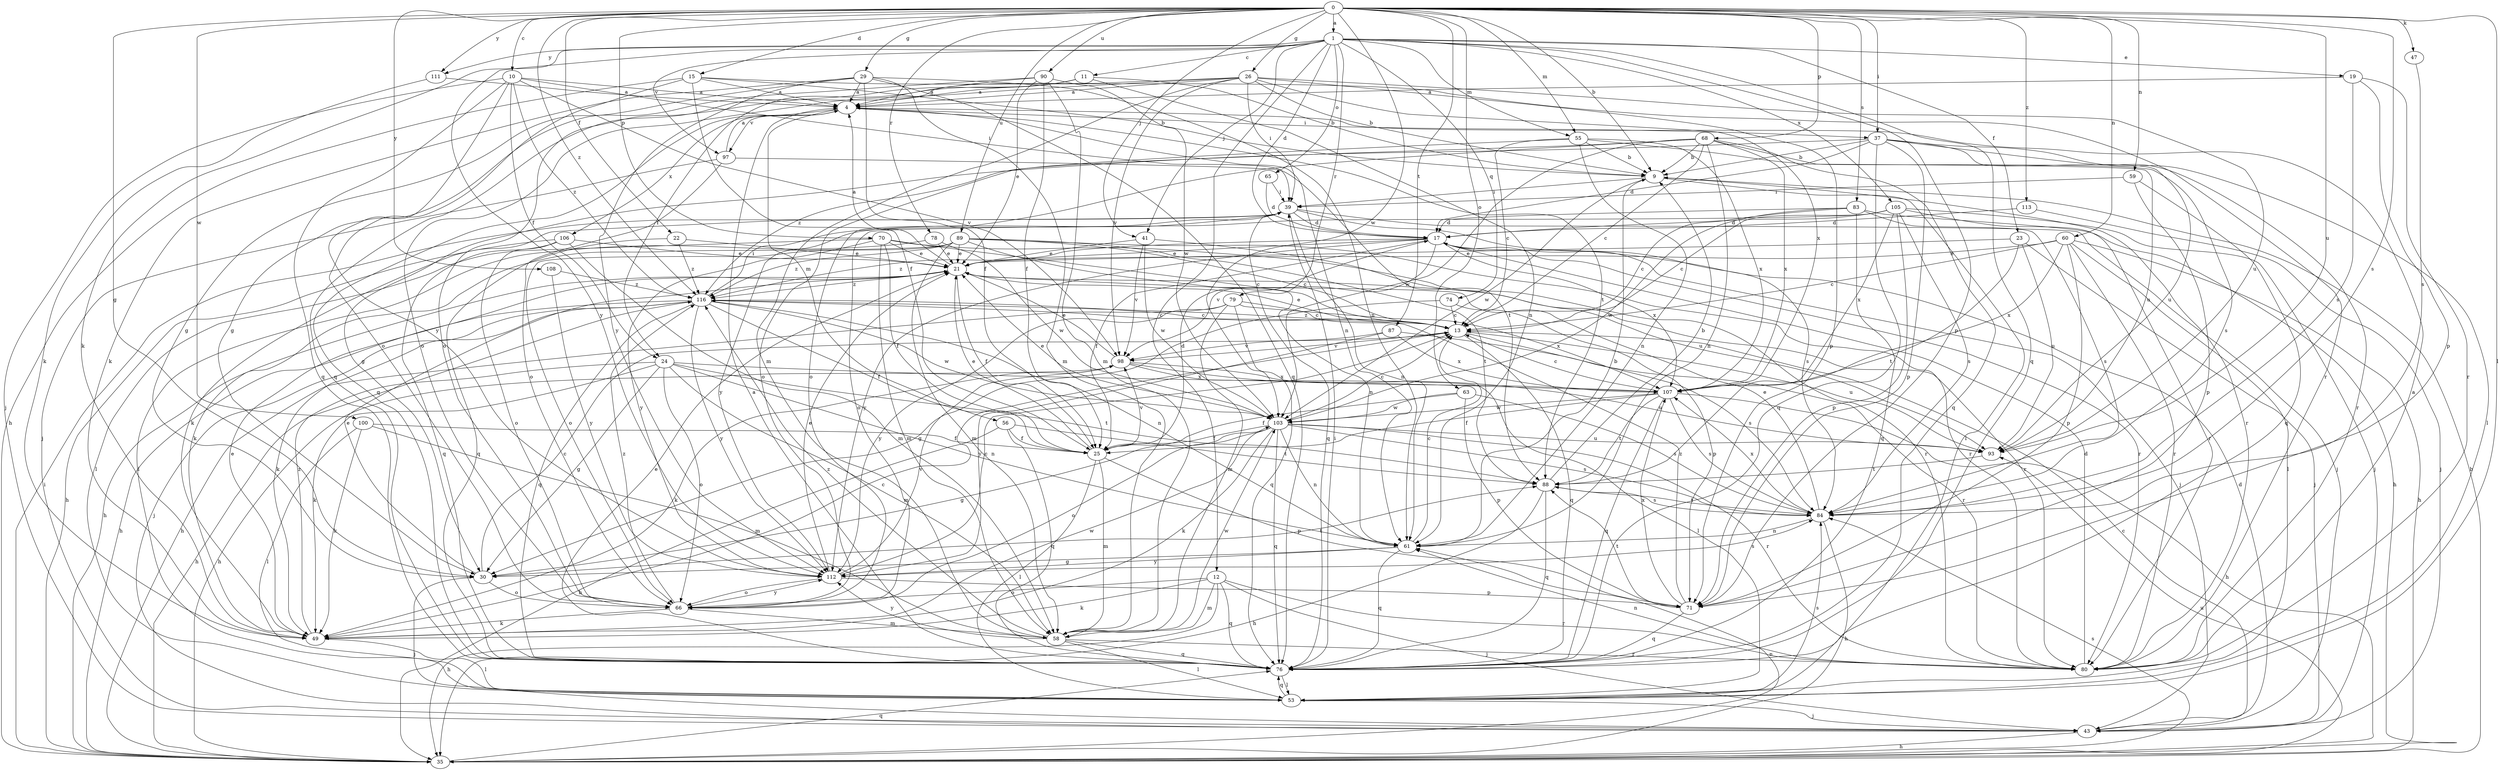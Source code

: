 strict digraph  {
0;
1;
4;
9;
10;
11;
12;
13;
15;
17;
19;
21;
22;
23;
24;
25;
26;
29;
30;
35;
37;
39;
41;
43;
47;
49;
53;
55;
56;
58;
59;
60;
61;
63;
65;
66;
68;
70;
71;
74;
76;
78;
79;
80;
83;
84;
87;
88;
89;
90;
93;
97;
98;
100;
103;
105;
106;
107;
108;
111;
112;
113;
116;
0 -> 1  [label=a];
0 -> 9  [label=b];
0 -> 10  [label=c];
0 -> 15  [label=d];
0 -> 22  [label=f];
0 -> 26  [label=g];
0 -> 29  [label=g];
0 -> 30  [label=g];
0 -> 37  [label=i];
0 -> 41  [label=j];
0 -> 47  [label=k];
0 -> 53  [label=l];
0 -> 55  [label=m];
0 -> 59  [label=n];
0 -> 60  [label=n];
0 -> 63  [label=o];
0 -> 68  [label=p];
0 -> 70  [label=p];
0 -> 78  [label=r];
0 -> 83  [label=s];
0 -> 84  [label=s];
0 -> 87  [label=t];
0 -> 89  [label=u];
0 -> 90  [label=u];
0 -> 93  [label=u];
0 -> 100  [label=w];
0 -> 103  [label=w];
0 -> 108  [label=y];
0 -> 111  [label=y];
0 -> 113  [label=z];
0 -> 116  [label=z];
1 -> 11  [label=c];
1 -> 12  [label=c];
1 -> 17  [label=d];
1 -> 19  [label=e];
1 -> 23  [label=f];
1 -> 41  [label=j];
1 -> 49  [label=k];
1 -> 55  [label=m];
1 -> 65  [label=o];
1 -> 71  [label=p];
1 -> 74  [label=q];
1 -> 76  [label=q];
1 -> 79  [label=r];
1 -> 97  [label=v];
1 -> 105  [label=x];
1 -> 111  [label=y];
1 -> 112  [label=y];
4 -> 37  [label=i];
4 -> 56  [label=m];
4 -> 61  [label=n];
4 -> 76  [label=q];
4 -> 88  [label=t];
4 -> 97  [label=v];
4 -> 106  [label=x];
9 -> 39  [label=i];
9 -> 53  [label=l];
9 -> 80  [label=r];
9 -> 103  [label=w];
10 -> 4  [label=a];
10 -> 24  [label=f];
10 -> 39  [label=i];
10 -> 43  [label=j];
10 -> 76  [label=q];
10 -> 98  [label=v];
10 -> 112  [label=y];
10 -> 116  [label=z];
11 -> 4  [label=a];
11 -> 9  [label=b];
11 -> 24  [label=f];
11 -> 61  [label=n];
11 -> 66  [label=o];
12 -> 35  [label=h];
12 -> 43  [label=j];
12 -> 49  [label=k];
12 -> 58  [label=m];
12 -> 66  [label=o];
12 -> 76  [label=q];
12 -> 80  [label=r];
13 -> 21  [label=e];
13 -> 76  [label=q];
13 -> 84  [label=s];
13 -> 93  [label=u];
13 -> 98  [label=v];
13 -> 116  [label=z];
15 -> 4  [label=a];
15 -> 9  [label=b];
15 -> 25  [label=f];
15 -> 35  [label=h];
15 -> 66  [label=o];
15 -> 80  [label=r];
17 -> 21  [label=e];
17 -> 25  [label=f];
17 -> 43  [label=j];
17 -> 80  [label=r];
17 -> 98  [label=v];
17 -> 107  [label=x];
17 -> 112  [label=y];
17 -> 116  [label=z];
19 -> 4  [label=a];
19 -> 71  [label=p];
19 -> 80  [label=r];
19 -> 84  [label=s];
21 -> 4  [label=a];
21 -> 25  [label=f];
21 -> 35  [label=h];
21 -> 80  [label=r];
21 -> 116  [label=z];
22 -> 21  [label=e];
22 -> 76  [label=q];
22 -> 116  [label=z];
23 -> 21  [label=e];
23 -> 43  [label=j];
23 -> 88  [label=t];
23 -> 93  [label=u];
24 -> 30  [label=g];
24 -> 35  [label=h];
24 -> 49  [label=k];
24 -> 58  [label=m];
24 -> 61  [label=n];
24 -> 66  [label=o];
24 -> 88  [label=t];
24 -> 107  [label=x];
25 -> 17  [label=d];
25 -> 21  [label=e];
25 -> 53  [label=l];
25 -> 58  [label=m];
25 -> 71  [label=p];
25 -> 98  [label=v];
26 -> 4  [label=a];
26 -> 9  [label=b];
26 -> 39  [label=i];
26 -> 58  [label=m];
26 -> 66  [label=o];
26 -> 71  [label=p];
26 -> 76  [label=q];
26 -> 93  [label=u];
26 -> 98  [label=v];
26 -> 107  [label=x];
29 -> 4  [label=a];
29 -> 25  [label=f];
29 -> 30  [label=g];
29 -> 49  [label=k];
29 -> 58  [label=m];
29 -> 61  [label=n];
29 -> 76  [label=q];
29 -> 112  [label=y];
30 -> 13  [label=c];
30 -> 21  [label=e];
30 -> 43  [label=j];
30 -> 66  [label=o];
30 -> 88  [label=t];
35 -> 9  [label=b];
35 -> 39  [label=i];
35 -> 61  [label=n];
35 -> 76  [label=q];
35 -> 84  [label=s];
35 -> 93  [label=u];
37 -> 9  [label=b];
37 -> 17  [label=d];
37 -> 30  [label=g];
37 -> 53  [label=l];
37 -> 71  [label=p];
37 -> 76  [label=q];
37 -> 80  [label=r];
37 -> 93  [label=u];
39 -> 17  [label=d];
39 -> 43  [label=j];
39 -> 49  [label=k];
39 -> 61  [label=n];
39 -> 76  [label=q];
39 -> 84  [label=s];
39 -> 112  [label=y];
41 -> 21  [label=e];
41 -> 93  [label=u];
41 -> 98  [label=v];
41 -> 103  [label=w];
43 -> 13  [label=c];
43 -> 17  [label=d];
43 -> 35  [label=h];
47 -> 84  [label=s];
49 -> 13  [label=c];
49 -> 21  [label=e];
49 -> 53  [label=l];
49 -> 103  [label=w];
49 -> 116  [label=z];
53 -> 43  [label=j];
53 -> 76  [label=q];
53 -> 84  [label=s];
55 -> 9  [label=b];
55 -> 13  [label=c];
55 -> 61  [label=n];
55 -> 66  [label=o];
55 -> 93  [label=u];
55 -> 107  [label=x];
56 -> 25  [label=f];
56 -> 35  [label=h];
56 -> 76  [label=q];
56 -> 88  [label=t];
58 -> 53  [label=l];
58 -> 76  [label=q];
58 -> 80  [label=r];
58 -> 103  [label=w];
58 -> 112  [label=y];
58 -> 116  [label=z];
59 -> 39  [label=i];
59 -> 71  [label=p];
59 -> 76  [label=q];
60 -> 13  [label=c];
60 -> 21  [label=e];
60 -> 35  [label=h];
60 -> 53  [label=l];
60 -> 71  [label=p];
60 -> 80  [label=r];
60 -> 107  [label=x];
61 -> 9  [label=b];
61 -> 13  [label=c];
61 -> 30  [label=g];
61 -> 76  [label=q];
61 -> 112  [label=y];
63 -> 25  [label=f];
63 -> 71  [label=p];
63 -> 84  [label=s];
63 -> 103  [label=w];
65 -> 17  [label=d];
65 -> 39  [label=i];
66 -> 49  [label=k];
66 -> 58  [label=m];
66 -> 112  [label=y];
66 -> 116  [label=z];
68 -> 9  [label=b];
68 -> 13  [label=c];
68 -> 61  [label=n];
68 -> 66  [label=o];
68 -> 76  [label=q];
68 -> 84  [label=s];
68 -> 103  [label=w];
68 -> 107  [label=x];
68 -> 116  [label=z];
70 -> 13  [label=c];
70 -> 21  [label=e];
70 -> 25  [label=f];
70 -> 53  [label=l];
70 -> 58  [label=m];
70 -> 80  [label=r];
70 -> 112  [label=y];
71 -> 76  [label=q];
71 -> 88  [label=t];
71 -> 107  [label=x];
71 -> 116  [label=z];
74 -> 13  [label=c];
74 -> 30  [label=g];
74 -> 71  [label=p];
76 -> 4  [label=a];
76 -> 21  [label=e];
76 -> 39  [label=i];
76 -> 53  [label=l];
78 -> 21  [label=e];
78 -> 53  [label=l];
78 -> 103  [label=w];
79 -> 13  [label=c];
79 -> 35  [label=h];
79 -> 58  [label=m];
79 -> 76  [label=q];
79 -> 107  [label=x];
79 -> 112  [label=y];
80 -> 4  [label=a];
80 -> 17  [label=d];
80 -> 61  [label=n];
83 -> 13  [label=c];
83 -> 17  [label=d];
83 -> 35  [label=h];
83 -> 76  [label=q];
83 -> 84  [label=s];
83 -> 103  [label=w];
84 -> 21  [label=e];
84 -> 35  [label=h];
84 -> 61  [label=n];
84 -> 88  [label=t];
84 -> 107  [label=x];
87 -> 80  [label=r];
87 -> 98  [label=v];
87 -> 107  [label=x];
87 -> 112  [label=y];
88 -> 9  [label=b];
88 -> 35  [label=h];
88 -> 76  [label=q];
88 -> 84  [label=s];
89 -> 13  [label=c];
89 -> 21  [label=e];
89 -> 49  [label=k];
89 -> 58  [label=m];
89 -> 61  [label=n];
89 -> 66  [label=o];
89 -> 80  [label=r];
89 -> 88  [label=t];
89 -> 116  [label=z];
90 -> 4  [label=a];
90 -> 21  [label=e];
90 -> 25  [label=f];
90 -> 30  [label=g];
90 -> 58  [label=m];
90 -> 103  [label=w];
93 -> 88  [label=t];
97 -> 4  [label=a];
97 -> 43  [label=j];
97 -> 66  [label=o];
97 -> 88  [label=t];
98 -> 21  [label=e];
98 -> 35  [label=h];
98 -> 49  [label=k];
98 -> 53  [label=l];
98 -> 93  [label=u];
98 -> 107  [label=x];
100 -> 25  [label=f];
100 -> 49  [label=k];
100 -> 53  [label=l];
100 -> 58  [label=m];
103 -> 13  [label=c];
103 -> 21  [label=e];
103 -> 25  [label=f];
103 -> 30  [label=g];
103 -> 49  [label=k];
103 -> 61  [label=n];
103 -> 66  [label=o];
103 -> 76  [label=q];
103 -> 80  [label=r];
103 -> 84  [label=s];
103 -> 93  [label=u];
105 -> 13  [label=c];
105 -> 17  [label=d];
105 -> 43  [label=j];
105 -> 66  [label=o];
105 -> 71  [label=p];
105 -> 80  [label=r];
105 -> 84  [label=s];
105 -> 107  [label=x];
106 -> 21  [label=e];
106 -> 35  [label=h];
106 -> 58  [label=m];
106 -> 66  [label=o];
106 -> 76  [label=q];
107 -> 13  [label=c];
107 -> 25  [label=f];
107 -> 35  [label=h];
107 -> 76  [label=q];
107 -> 84  [label=s];
107 -> 88  [label=t];
107 -> 103  [label=w];
108 -> 112  [label=y];
108 -> 116  [label=z];
111 -> 4  [label=a];
111 -> 49  [label=k];
112 -> 13  [label=c];
112 -> 21  [label=e];
112 -> 66  [label=o];
112 -> 71  [label=p];
112 -> 84  [label=s];
112 -> 98  [label=v];
113 -> 17  [label=d];
113 -> 43  [label=j];
116 -> 13  [label=c];
116 -> 25  [label=f];
116 -> 35  [label=h];
116 -> 39  [label=i];
116 -> 43  [label=j];
116 -> 49  [label=k];
116 -> 61  [label=n];
116 -> 76  [label=q];
116 -> 103  [label=w];
116 -> 112  [label=y];
}
